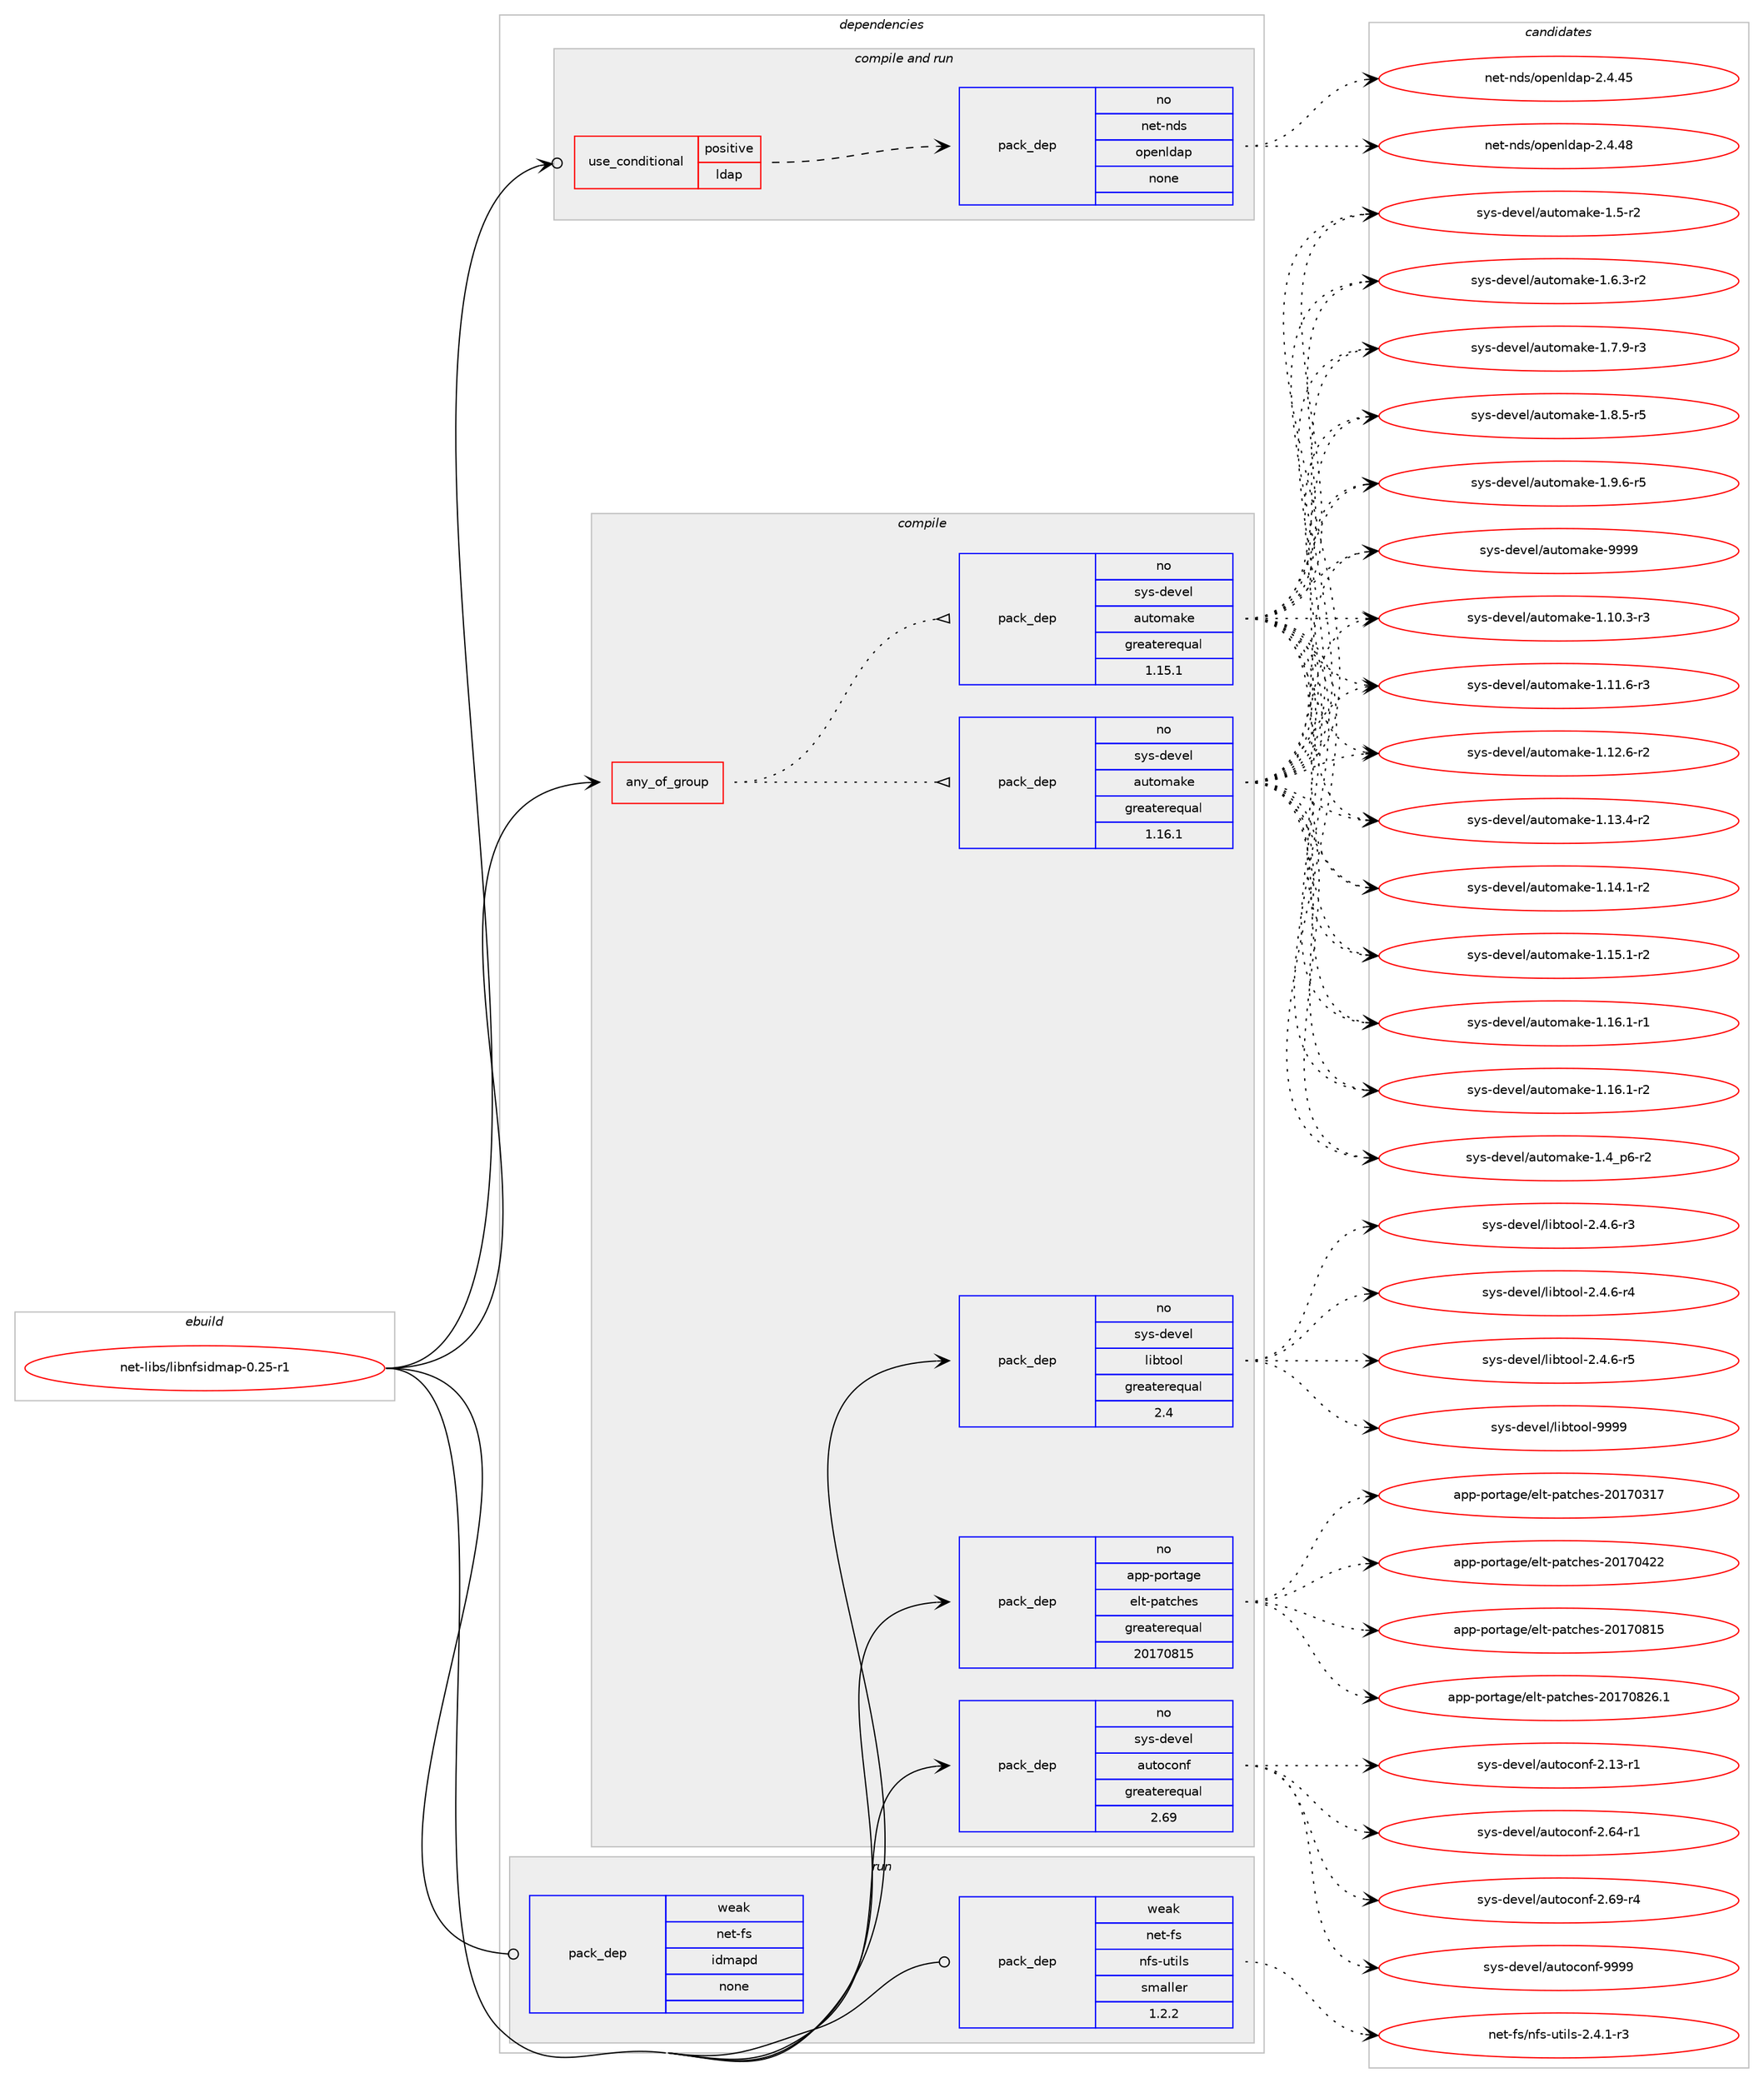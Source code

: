digraph prolog {

# *************
# Graph options
# *************

newrank=true;
concentrate=true;
compound=true;
graph [rankdir=LR,fontname=Helvetica,fontsize=10,ranksep=1.5];#, ranksep=2.5, nodesep=0.2];
edge  [arrowhead=vee];
node  [fontname=Helvetica,fontsize=10];

# **********
# The ebuild
# **********

subgraph cluster_leftcol {
color=gray;
rank=same;
label=<<i>ebuild</i>>;
id [label="net-libs/libnfsidmap-0.25-r1", color=red, width=4, href="../net-libs/libnfsidmap-0.25-r1.svg"];
}

# ****************
# The dependencies
# ****************

subgraph cluster_midcol {
color=gray;
label=<<i>dependencies</i>>;
subgraph cluster_compile {
fillcolor="#eeeeee";
style=filled;
label=<<i>compile</i>>;
subgraph any14020 {
dependency826912 [label=<<TABLE BORDER="0" CELLBORDER="1" CELLSPACING="0" CELLPADDING="4"><TR><TD CELLPADDING="10">any_of_group</TD></TR></TABLE>>, shape=none, color=red];subgraph pack610919 {
dependency826913 [label=<<TABLE BORDER="0" CELLBORDER="1" CELLSPACING="0" CELLPADDING="4" WIDTH="220"><TR><TD ROWSPAN="6" CELLPADDING="30">pack_dep</TD></TR><TR><TD WIDTH="110">no</TD></TR><TR><TD>sys-devel</TD></TR><TR><TD>automake</TD></TR><TR><TD>greaterequal</TD></TR><TR><TD>1.16.1</TD></TR></TABLE>>, shape=none, color=blue];
}
dependency826912:e -> dependency826913:w [weight=20,style="dotted",arrowhead="oinv"];
subgraph pack610920 {
dependency826914 [label=<<TABLE BORDER="0" CELLBORDER="1" CELLSPACING="0" CELLPADDING="4" WIDTH="220"><TR><TD ROWSPAN="6" CELLPADDING="30">pack_dep</TD></TR><TR><TD WIDTH="110">no</TD></TR><TR><TD>sys-devel</TD></TR><TR><TD>automake</TD></TR><TR><TD>greaterequal</TD></TR><TR><TD>1.15.1</TD></TR></TABLE>>, shape=none, color=blue];
}
dependency826912:e -> dependency826914:w [weight=20,style="dotted",arrowhead="oinv"];
}
id:e -> dependency826912:w [weight=20,style="solid",arrowhead="vee"];
subgraph pack610921 {
dependency826915 [label=<<TABLE BORDER="0" CELLBORDER="1" CELLSPACING="0" CELLPADDING="4" WIDTH="220"><TR><TD ROWSPAN="6" CELLPADDING="30">pack_dep</TD></TR><TR><TD WIDTH="110">no</TD></TR><TR><TD>app-portage</TD></TR><TR><TD>elt-patches</TD></TR><TR><TD>greaterequal</TD></TR><TR><TD>20170815</TD></TR></TABLE>>, shape=none, color=blue];
}
id:e -> dependency826915:w [weight=20,style="solid",arrowhead="vee"];
subgraph pack610922 {
dependency826916 [label=<<TABLE BORDER="0" CELLBORDER="1" CELLSPACING="0" CELLPADDING="4" WIDTH="220"><TR><TD ROWSPAN="6" CELLPADDING="30">pack_dep</TD></TR><TR><TD WIDTH="110">no</TD></TR><TR><TD>sys-devel</TD></TR><TR><TD>autoconf</TD></TR><TR><TD>greaterequal</TD></TR><TR><TD>2.69</TD></TR></TABLE>>, shape=none, color=blue];
}
id:e -> dependency826916:w [weight=20,style="solid",arrowhead="vee"];
subgraph pack610923 {
dependency826917 [label=<<TABLE BORDER="0" CELLBORDER="1" CELLSPACING="0" CELLPADDING="4" WIDTH="220"><TR><TD ROWSPAN="6" CELLPADDING="30">pack_dep</TD></TR><TR><TD WIDTH="110">no</TD></TR><TR><TD>sys-devel</TD></TR><TR><TD>libtool</TD></TR><TR><TD>greaterequal</TD></TR><TR><TD>2.4</TD></TR></TABLE>>, shape=none, color=blue];
}
id:e -> dependency826917:w [weight=20,style="solid",arrowhead="vee"];
}
subgraph cluster_compileandrun {
fillcolor="#eeeeee";
style=filled;
label=<<i>compile and run</i>>;
subgraph cond201516 {
dependency826918 [label=<<TABLE BORDER="0" CELLBORDER="1" CELLSPACING="0" CELLPADDING="4"><TR><TD ROWSPAN="3" CELLPADDING="10">use_conditional</TD></TR><TR><TD>positive</TD></TR><TR><TD>ldap</TD></TR></TABLE>>, shape=none, color=red];
subgraph pack610924 {
dependency826919 [label=<<TABLE BORDER="0" CELLBORDER="1" CELLSPACING="0" CELLPADDING="4" WIDTH="220"><TR><TD ROWSPAN="6" CELLPADDING="30">pack_dep</TD></TR><TR><TD WIDTH="110">no</TD></TR><TR><TD>net-nds</TD></TR><TR><TD>openldap</TD></TR><TR><TD>none</TD></TR><TR><TD></TD></TR></TABLE>>, shape=none, color=blue];
}
dependency826918:e -> dependency826919:w [weight=20,style="dashed",arrowhead="vee"];
}
id:e -> dependency826918:w [weight=20,style="solid",arrowhead="odotvee"];
}
subgraph cluster_run {
fillcolor="#eeeeee";
style=filled;
label=<<i>run</i>>;
subgraph pack610925 {
dependency826920 [label=<<TABLE BORDER="0" CELLBORDER="1" CELLSPACING="0" CELLPADDING="4" WIDTH="220"><TR><TD ROWSPAN="6" CELLPADDING="30">pack_dep</TD></TR><TR><TD WIDTH="110">weak</TD></TR><TR><TD>net-fs</TD></TR><TR><TD>idmapd</TD></TR><TR><TD>none</TD></TR><TR><TD></TD></TR></TABLE>>, shape=none, color=blue];
}
id:e -> dependency826920:w [weight=20,style="solid",arrowhead="odot"];
subgraph pack610926 {
dependency826921 [label=<<TABLE BORDER="0" CELLBORDER="1" CELLSPACING="0" CELLPADDING="4" WIDTH="220"><TR><TD ROWSPAN="6" CELLPADDING="30">pack_dep</TD></TR><TR><TD WIDTH="110">weak</TD></TR><TR><TD>net-fs</TD></TR><TR><TD>nfs-utils</TD></TR><TR><TD>smaller</TD></TR><TR><TD>1.2.2</TD></TR></TABLE>>, shape=none, color=blue];
}
id:e -> dependency826921:w [weight=20,style="solid",arrowhead="odot"];
}
}

# **************
# The candidates
# **************

subgraph cluster_choices {
rank=same;
color=gray;
label=<<i>candidates</i>>;

subgraph choice610919 {
color=black;
nodesep=1;
choice11512111545100101118101108479711711611110997107101454946494846514511451 [label="sys-devel/automake-1.10.3-r3", color=red, width=4,href="../sys-devel/automake-1.10.3-r3.svg"];
choice11512111545100101118101108479711711611110997107101454946494946544511451 [label="sys-devel/automake-1.11.6-r3", color=red, width=4,href="../sys-devel/automake-1.11.6-r3.svg"];
choice11512111545100101118101108479711711611110997107101454946495046544511450 [label="sys-devel/automake-1.12.6-r2", color=red, width=4,href="../sys-devel/automake-1.12.6-r2.svg"];
choice11512111545100101118101108479711711611110997107101454946495146524511450 [label="sys-devel/automake-1.13.4-r2", color=red, width=4,href="../sys-devel/automake-1.13.4-r2.svg"];
choice11512111545100101118101108479711711611110997107101454946495246494511450 [label="sys-devel/automake-1.14.1-r2", color=red, width=4,href="../sys-devel/automake-1.14.1-r2.svg"];
choice11512111545100101118101108479711711611110997107101454946495346494511450 [label="sys-devel/automake-1.15.1-r2", color=red, width=4,href="../sys-devel/automake-1.15.1-r2.svg"];
choice11512111545100101118101108479711711611110997107101454946495446494511449 [label="sys-devel/automake-1.16.1-r1", color=red, width=4,href="../sys-devel/automake-1.16.1-r1.svg"];
choice11512111545100101118101108479711711611110997107101454946495446494511450 [label="sys-devel/automake-1.16.1-r2", color=red, width=4,href="../sys-devel/automake-1.16.1-r2.svg"];
choice115121115451001011181011084797117116111109971071014549465295112544511450 [label="sys-devel/automake-1.4_p6-r2", color=red, width=4,href="../sys-devel/automake-1.4_p6-r2.svg"];
choice11512111545100101118101108479711711611110997107101454946534511450 [label="sys-devel/automake-1.5-r2", color=red, width=4,href="../sys-devel/automake-1.5-r2.svg"];
choice115121115451001011181011084797117116111109971071014549465446514511450 [label="sys-devel/automake-1.6.3-r2", color=red, width=4,href="../sys-devel/automake-1.6.3-r2.svg"];
choice115121115451001011181011084797117116111109971071014549465546574511451 [label="sys-devel/automake-1.7.9-r3", color=red, width=4,href="../sys-devel/automake-1.7.9-r3.svg"];
choice115121115451001011181011084797117116111109971071014549465646534511453 [label="sys-devel/automake-1.8.5-r5", color=red, width=4,href="../sys-devel/automake-1.8.5-r5.svg"];
choice115121115451001011181011084797117116111109971071014549465746544511453 [label="sys-devel/automake-1.9.6-r5", color=red, width=4,href="../sys-devel/automake-1.9.6-r5.svg"];
choice115121115451001011181011084797117116111109971071014557575757 [label="sys-devel/automake-9999", color=red, width=4,href="../sys-devel/automake-9999.svg"];
dependency826913:e -> choice11512111545100101118101108479711711611110997107101454946494846514511451:w [style=dotted,weight="100"];
dependency826913:e -> choice11512111545100101118101108479711711611110997107101454946494946544511451:w [style=dotted,weight="100"];
dependency826913:e -> choice11512111545100101118101108479711711611110997107101454946495046544511450:w [style=dotted,weight="100"];
dependency826913:e -> choice11512111545100101118101108479711711611110997107101454946495146524511450:w [style=dotted,weight="100"];
dependency826913:e -> choice11512111545100101118101108479711711611110997107101454946495246494511450:w [style=dotted,weight="100"];
dependency826913:e -> choice11512111545100101118101108479711711611110997107101454946495346494511450:w [style=dotted,weight="100"];
dependency826913:e -> choice11512111545100101118101108479711711611110997107101454946495446494511449:w [style=dotted,weight="100"];
dependency826913:e -> choice11512111545100101118101108479711711611110997107101454946495446494511450:w [style=dotted,weight="100"];
dependency826913:e -> choice115121115451001011181011084797117116111109971071014549465295112544511450:w [style=dotted,weight="100"];
dependency826913:e -> choice11512111545100101118101108479711711611110997107101454946534511450:w [style=dotted,weight="100"];
dependency826913:e -> choice115121115451001011181011084797117116111109971071014549465446514511450:w [style=dotted,weight="100"];
dependency826913:e -> choice115121115451001011181011084797117116111109971071014549465546574511451:w [style=dotted,weight="100"];
dependency826913:e -> choice115121115451001011181011084797117116111109971071014549465646534511453:w [style=dotted,weight="100"];
dependency826913:e -> choice115121115451001011181011084797117116111109971071014549465746544511453:w [style=dotted,weight="100"];
dependency826913:e -> choice115121115451001011181011084797117116111109971071014557575757:w [style=dotted,weight="100"];
}
subgraph choice610920 {
color=black;
nodesep=1;
choice11512111545100101118101108479711711611110997107101454946494846514511451 [label="sys-devel/automake-1.10.3-r3", color=red, width=4,href="../sys-devel/automake-1.10.3-r3.svg"];
choice11512111545100101118101108479711711611110997107101454946494946544511451 [label="sys-devel/automake-1.11.6-r3", color=red, width=4,href="../sys-devel/automake-1.11.6-r3.svg"];
choice11512111545100101118101108479711711611110997107101454946495046544511450 [label="sys-devel/automake-1.12.6-r2", color=red, width=4,href="../sys-devel/automake-1.12.6-r2.svg"];
choice11512111545100101118101108479711711611110997107101454946495146524511450 [label="sys-devel/automake-1.13.4-r2", color=red, width=4,href="../sys-devel/automake-1.13.4-r2.svg"];
choice11512111545100101118101108479711711611110997107101454946495246494511450 [label="sys-devel/automake-1.14.1-r2", color=red, width=4,href="../sys-devel/automake-1.14.1-r2.svg"];
choice11512111545100101118101108479711711611110997107101454946495346494511450 [label="sys-devel/automake-1.15.1-r2", color=red, width=4,href="../sys-devel/automake-1.15.1-r2.svg"];
choice11512111545100101118101108479711711611110997107101454946495446494511449 [label="sys-devel/automake-1.16.1-r1", color=red, width=4,href="../sys-devel/automake-1.16.1-r1.svg"];
choice11512111545100101118101108479711711611110997107101454946495446494511450 [label="sys-devel/automake-1.16.1-r2", color=red, width=4,href="../sys-devel/automake-1.16.1-r2.svg"];
choice115121115451001011181011084797117116111109971071014549465295112544511450 [label="sys-devel/automake-1.4_p6-r2", color=red, width=4,href="../sys-devel/automake-1.4_p6-r2.svg"];
choice11512111545100101118101108479711711611110997107101454946534511450 [label="sys-devel/automake-1.5-r2", color=red, width=4,href="../sys-devel/automake-1.5-r2.svg"];
choice115121115451001011181011084797117116111109971071014549465446514511450 [label="sys-devel/automake-1.6.3-r2", color=red, width=4,href="../sys-devel/automake-1.6.3-r2.svg"];
choice115121115451001011181011084797117116111109971071014549465546574511451 [label="sys-devel/automake-1.7.9-r3", color=red, width=4,href="../sys-devel/automake-1.7.9-r3.svg"];
choice115121115451001011181011084797117116111109971071014549465646534511453 [label="sys-devel/automake-1.8.5-r5", color=red, width=4,href="../sys-devel/automake-1.8.5-r5.svg"];
choice115121115451001011181011084797117116111109971071014549465746544511453 [label="sys-devel/automake-1.9.6-r5", color=red, width=4,href="../sys-devel/automake-1.9.6-r5.svg"];
choice115121115451001011181011084797117116111109971071014557575757 [label="sys-devel/automake-9999", color=red, width=4,href="../sys-devel/automake-9999.svg"];
dependency826914:e -> choice11512111545100101118101108479711711611110997107101454946494846514511451:w [style=dotted,weight="100"];
dependency826914:e -> choice11512111545100101118101108479711711611110997107101454946494946544511451:w [style=dotted,weight="100"];
dependency826914:e -> choice11512111545100101118101108479711711611110997107101454946495046544511450:w [style=dotted,weight="100"];
dependency826914:e -> choice11512111545100101118101108479711711611110997107101454946495146524511450:w [style=dotted,weight="100"];
dependency826914:e -> choice11512111545100101118101108479711711611110997107101454946495246494511450:w [style=dotted,weight="100"];
dependency826914:e -> choice11512111545100101118101108479711711611110997107101454946495346494511450:w [style=dotted,weight="100"];
dependency826914:e -> choice11512111545100101118101108479711711611110997107101454946495446494511449:w [style=dotted,weight="100"];
dependency826914:e -> choice11512111545100101118101108479711711611110997107101454946495446494511450:w [style=dotted,weight="100"];
dependency826914:e -> choice115121115451001011181011084797117116111109971071014549465295112544511450:w [style=dotted,weight="100"];
dependency826914:e -> choice11512111545100101118101108479711711611110997107101454946534511450:w [style=dotted,weight="100"];
dependency826914:e -> choice115121115451001011181011084797117116111109971071014549465446514511450:w [style=dotted,weight="100"];
dependency826914:e -> choice115121115451001011181011084797117116111109971071014549465546574511451:w [style=dotted,weight="100"];
dependency826914:e -> choice115121115451001011181011084797117116111109971071014549465646534511453:w [style=dotted,weight="100"];
dependency826914:e -> choice115121115451001011181011084797117116111109971071014549465746544511453:w [style=dotted,weight="100"];
dependency826914:e -> choice115121115451001011181011084797117116111109971071014557575757:w [style=dotted,weight="100"];
}
subgraph choice610921 {
color=black;
nodesep=1;
choice97112112451121111141169710310147101108116451129711699104101115455048495548514955 [label="app-portage/elt-patches-20170317", color=red, width=4,href="../app-portage/elt-patches-20170317.svg"];
choice97112112451121111141169710310147101108116451129711699104101115455048495548525050 [label="app-portage/elt-patches-20170422", color=red, width=4,href="../app-portage/elt-patches-20170422.svg"];
choice97112112451121111141169710310147101108116451129711699104101115455048495548564953 [label="app-portage/elt-patches-20170815", color=red, width=4,href="../app-portage/elt-patches-20170815.svg"];
choice971121124511211111411697103101471011081164511297116991041011154550484955485650544649 [label="app-portage/elt-patches-20170826.1", color=red, width=4,href="../app-portage/elt-patches-20170826.1.svg"];
dependency826915:e -> choice97112112451121111141169710310147101108116451129711699104101115455048495548514955:w [style=dotted,weight="100"];
dependency826915:e -> choice97112112451121111141169710310147101108116451129711699104101115455048495548525050:w [style=dotted,weight="100"];
dependency826915:e -> choice97112112451121111141169710310147101108116451129711699104101115455048495548564953:w [style=dotted,weight="100"];
dependency826915:e -> choice971121124511211111411697103101471011081164511297116991041011154550484955485650544649:w [style=dotted,weight="100"];
}
subgraph choice610922 {
color=black;
nodesep=1;
choice1151211154510010111810110847971171161119911111010245504649514511449 [label="sys-devel/autoconf-2.13-r1", color=red, width=4,href="../sys-devel/autoconf-2.13-r1.svg"];
choice1151211154510010111810110847971171161119911111010245504654524511449 [label="sys-devel/autoconf-2.64-r1", color=red, width=4,href="../sys-devel/autoconf-2.64-r1.svg"];
choice1151211154510010111810110847971171161119911111010245504654574511452 [label="sys-devel/autoconf-2.69-r4", color=red, width=4,href="../sys-devel/autoconf-2.69-r4.svg"];
choice115121115451001011181011084797117116111991111101024557575757 [label="sys-devel/autoconf-9999", color=red, width=4,href="../sys-devel/autoconf-9999.svg"];
dependency826916:e -> choice1151211154510010111810110847971171161119911111010245504649514511449:w [style=dotted,weight="100"];
dependency826916:e -> choice1151211154510010111810110847971171161119911111010245504654524511449:w [style=dotted,weight="100"];
dependency826916:e -> choice1151211154510010111810110847971171161119911111010245504654574511452:w [style=dotted,weight="100"];
dependency826916:e -> choice115121115451001011181011084797117116111991111101024557575757:w [style=dotted,weight="100"];
}
subgraph choice610923 {
color=black;
nodesep=1;
choice1151211154510010111810110847108105981161111111084550465246544511451 [label="sys-devel/libtool-2.4.6-r3", color=red, width=4,href="../sys-devel/libtool-2.4.6-r3.svg"];
choice1151211154510010111810110847108105981161111111084550465246544511452 [label="sys-devel/libtool-2.4.6-r4", color=red, width=4,href="../sys-devel/libtool-2.4.6-r4.svg"];
choice1151211154510010111810110847108105981161111111084550465246544511453 [label="sys-devel/libtool-2.4.6-r5", color=red, width=4,href="../sys-devel/libtool-2.4.6-r5.svg"];
choice1151211154510010111810110847108105981161111111084557575757 [label="sys-devel/libtool-9999", color=red, width=4,href="../sys-devel/libtool-9999.svg"];
dependency826917:e -> choice1151211154510010111810110847108105981161111111084550465246544511451:w [style=dotted,weight="100"];
dependency826917:e -> choice1151211154510010111810110847108105981161111111084550465246544511452:w [style=dotted,weight="100"];
dependency826917:e -> choice1151211154510010111810110847108105981161111111084550465246544511453:w [style=dotted,weight="100"];
dependency826917:e -> choice1151211154510010111810110847108105981161111111084557575757:w [style=dotted,weight="100"];
}
subgraph choice610924 {
color=black;
nodesep=1;
choice11010111645110100115471111121011101081009711245504652465253 [label="net-nds/openldap-2.4.45", color=red, width=4,href="../net-nds/openldap-2.4.45.svg"];
choice11010111645110100115471111121011101081009711245504652465256 [label="net-nds/openldap-2.4.48", color=red, width=4,href="../net-nds/openldap-2.4.48.svg"];
dependency826919:e -> choice11010111645110100115471111121011101081009711245504652465253:w [style=dotted,weight="100"];
dependency826919:e -> choice11010111645110100115471111121011101081009711245504652465256:w [style=dotted,weight="100"];
}
subgraph choice610925 {
color=black;
nodesep=1;
}
subgraph choice610926 {
color=black;
nodesep=1;
choice1101011164510211547110102115451171161051081154550465246494511451 [label="net-fs/nfs-utils-2.4.1-r3", color=red, width=4,href="../net-fs/nfs-utils-2.4.1-r3.svg"];
dependency826921:e -> choice1101011164510211547110102115451171161051081154550465246494511451:w [style=dotted,weight="100"];
}
}

}
